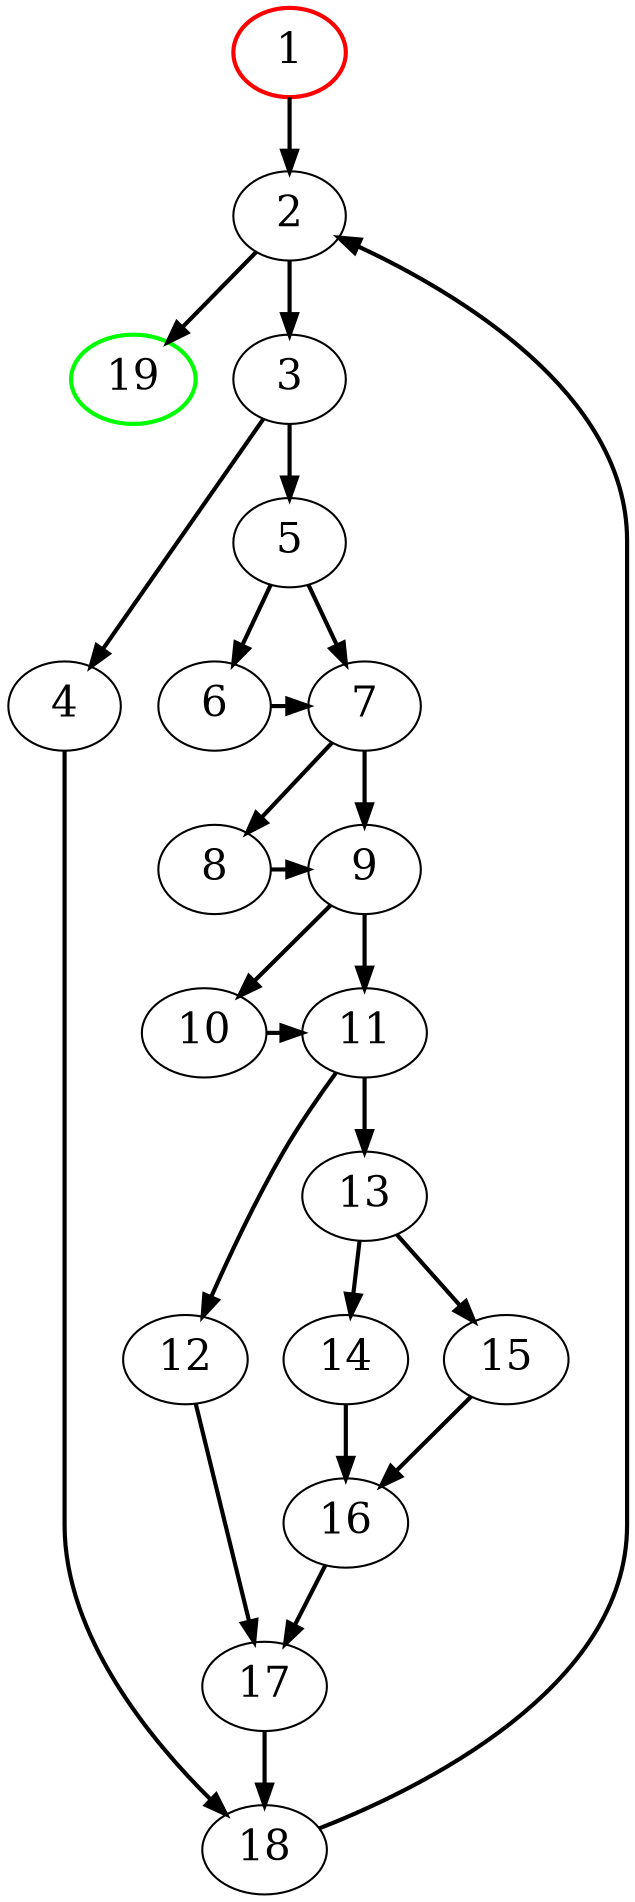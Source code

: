 digraph triangle_block {


node [fontsize="20"]
edge [fontsize="20" penwidth="2"]
1 [color="red" style="bold"]
19 [color="green" style="bold"]

1->2
2->19
2->3
3->4
3->5
5->6
5->7
6->7
{rank=same; 6 7}
7->8
7->9
8->9
{rank=same; 8 9}
9->10
9->11
10->11
{rank=same; 10 11}
11->12
11->13
13->14
13->15
{rank=same; 14 15}
14->16
15->16
12->17
16->17
17->18
4->18
18->2

}
